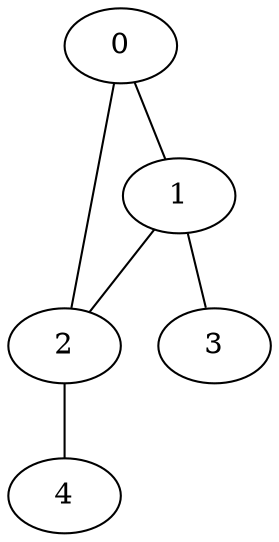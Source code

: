 strict graph "Bull Graph" {
0;
1;
2;
3;
4;
0 -- 1  [weight=5];
0 -- 2  [weight=5];
1 -- 2  [weight=5];
1 -- 3  [weight=5];
2 -- 4  [weight=6];
}
